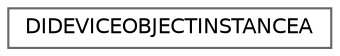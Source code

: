 digraph "类继承关系图"
{
 // LATEX_PDF_SIZE
  bgcolor="transparent";
  edge [fontname=Helvetica,fontsize=10,labelfontname=Helvetica,labelfontsize=10];
  node [fontname=Helvetica,fontsize=10,shape=box,height=0.2,width=0.4];
  rankdir="LR";
  Node0 [id="Node000000",label="DIDEVICEOBJECTINSTANCEA",height=0.2,width=0.4,color="grey40", fillcolor="white", style="filled",URL="$struct_d_i_d_e_v_i_c_e_o_b_j_e_c_t_i_n_s_t_a_n_c_e_a.html",tooltip=" "];
}

